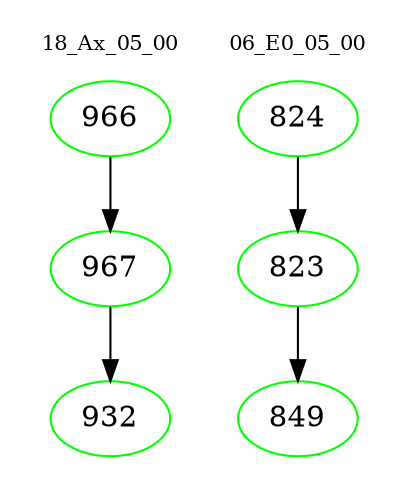 digraph{
subgraph cluster_0 {
color = white
label = "18_Ax_05_00";
fontsize=10;
T0_966 [label="966", color="green"]
T0_966 -> T0_967 [color="black"]
T0_967 [label="967", color="green"]
T0_967 -> T0_932 [color="black"]
T0_932 [label="932", color="green"]
}
subgraph cluster_1 {
color = white
label = "06_E0_05_00";
fontsize=10;
T1_824 [label="824", color="green"]
T1_824 -> T1_823 [color="black"]
T1_823 [label="823", color="green"]
T1_823 -> T1_849 [color="black"]
T1_849 [label="849", color="green"]
}
}
